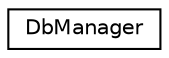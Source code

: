 digraph "Graphical Class Hierarchy"
{
  edge [fontname="Helvetica",fontsize="10",labelfontname="Helvetica",labelfontsize="10"];
  node [fontname="Helvetica",fontsize="10",shape=record];
  rankdir="LR";
  Node0 [label="DbManager",height=0.2,width=0.4,color="black", fillcolor="white", style="filled",URL="$classDbManager.html"];
}
